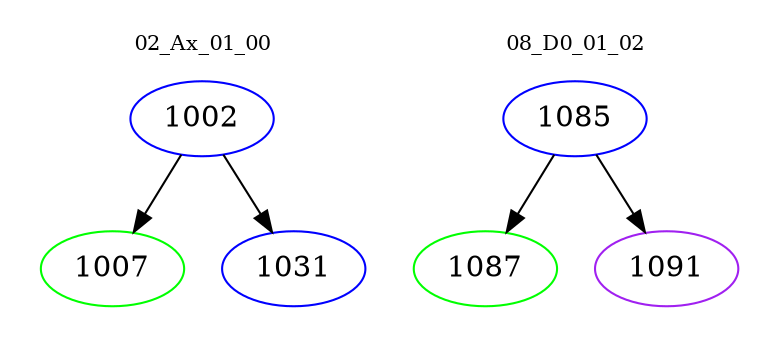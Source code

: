 digraph{
subgraph cluster_0 {
color = white
label = "02_Ax_01_00";
fontsize=10;
T0_1002 [label="1002", color="blue"]
T0_1002 -> T0_1007 [color="black"]
T0_1007 [label="1007", color="green"]
T0_1002 -> T0_1031 [color="black"]
T0_1031 [label="1031", color="blue"]
}
subgraph cluster_1 {
color = white
label = "08_D0_01_02";
fontsize=10;
T1_1085 [label="1085", color="blue"]
T1_1085 -> T1_1087 [color="black"]
T1_1087 [label="1087", color="green"]
T1_1085 -> T1_1091 [color="black"]
T1_1091 [label="1091", color="purple"]
}
}
